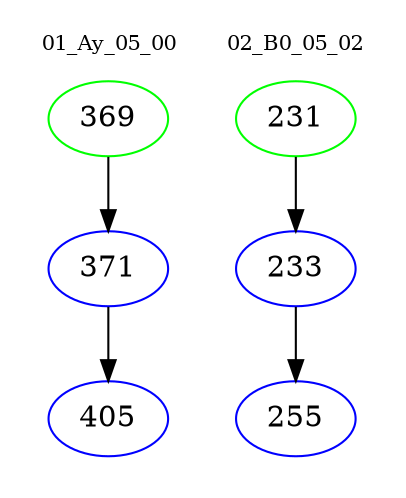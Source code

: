 digraph{
subgraph cluster_0 {
color = white
label = "01_Ay_05_00";
fontsize=10;
T0_369 [label="369", color="green"]
T0_369 -> T0_371 [color="black"]
T0_371 [label="371", color="blue"]
T0_371 -> T0_405 [color="black"]
T0_405 [label="405", color="blue"]
}
subgraph cluster_1 {
color = white
label = "02_B0_05_02";
fontsize=10;
T1_231 [label="231", color="green"]
T1_231 -> T1_233 [color="black"]
T1_233 [label="233", color="blue"]
T1_233 -> T1_255 [color="black"]
T1_255 [label="255", color="blue"]
}
}
